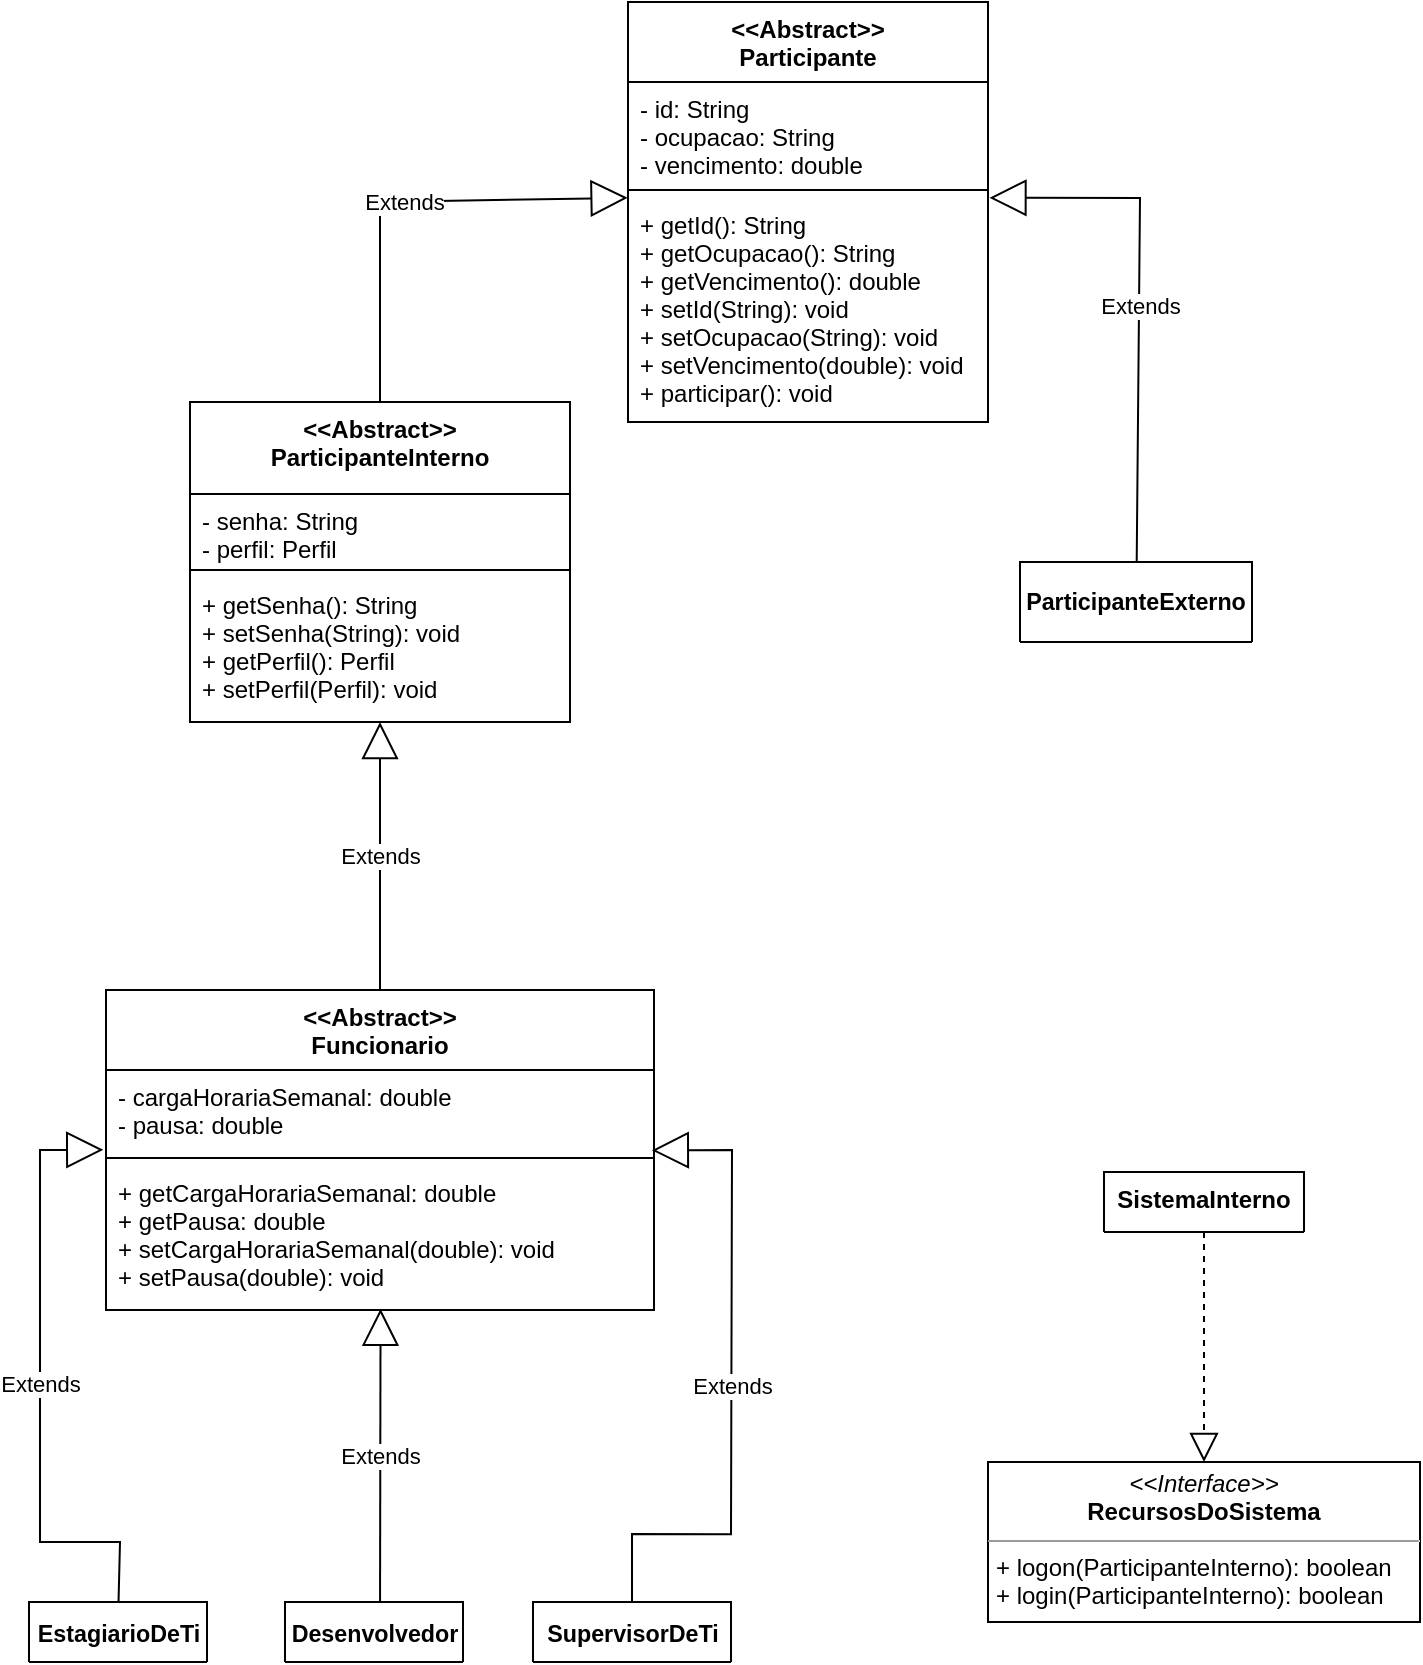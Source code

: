 <mxfile version="20.8.16" type="device"><diagram name="Página-1" id="Página-1"><mxGraphModel dx="1434" dy="854" grid="1" gridSize="10" guides="1" tooltips="1" connect="1" arrows="1" fold="1" page="1" pageScale="1" pageWidth="827" pageHeight="1169" math="0" shadow="0"><root><mxCell id="0"/><mxCell id="1" parent="0"/><UserObject label="&lt;div style=&quot;&quot;&gt;&lt;span style=&quot;font-size: 11.64px;&quot;&gt;&lt;b&gt;ParticipanteExterno&lt;/b&gt;&lt;/span&gt;&lt;/div&gt;" tags="Background" id="7"><mxCell style="verticalAlign=middle;align=center;vsdxID=5;fillColor=#ffffff;gradientColor=none;shape=stencil(UzV2Ls5ILEhVNTIoLinKz04tz0wpyVA1dlE1MsrMy0gtyiwBslSNXVWNndPyi1LTi/JL81Ig/IJEkEoQKze/DGRCBUSfAUiHkUElhGdoAOG7QZTmZObhVIpHIcwUMpSiOQDIQDg8LTMnB+JvuDwVfEWKC9BsBzLQgxkoBIkiY1cA);strokeColor=#000000;spacingTop=-3;spacingBottom=-3;spacingLeft=-3;spacingRight=-3;points=[];labelBackgroundColor=none;rounded=0;html=1;whiteSpace=wrap;" parent="1" vertex="1"><mxGeometry x="520" y="280" width="116" height="40" as="geometry"/></mxCell></UserObject><UserObject label="&lt;div style=&quot;font-size: 1px&quot;&gt;&lt;font style=&quot;font-size:11.64px;font-family:Helvetica;color:#000000;direction:ltr;letter-spacing:0px;line-height:120%;opacity:1&quot;&gt;&lt;b&gt;SupervisorDeTi&lt;/b&gt;&lt;/font&gt;&lt;/div&gt;" tags="Background" id="8"><mxCell style="verticalAlign=middle;align=center;vsdxID=8;fillColor=#ffffff;gradientColor=none;shape=stencil(UzV2Ls5ILEhVNTIoLinKz04tz0wpyVA1dlE1MsrMy0gtyiwBslSNXVWNndPyi1LTi/JL81Ig/IJEkEoQKze/DGRCBUSfAUiHkUElhGdoAOG7QZTmZObhVIpHIcwUMpSiOQDIQDg8LTMnB+JvuDwVfEWKC9BsBzLQgxkoBIkiY1cA);strokeColor=#000000;spacingTop=-3;spacingBottom=-3;spacingLeft=-3;spacingRight=-3;points=[];labelBackgroundColor=none;rounded=0;html=1;whiteSpace=wrap;" parent="1" vertex="1"><mxGeometry x="276.5" y="800" width="99" height="30" as="geometry"/></mxCell></UserObject><UserObject label="&lt;div style=&quot;font-size: 1px&quot;&gt;&lt;font style=&quot;font-size:11.64px;font-family:Helvetica;color:#000000;direction:ltr;letter-spacing:0px;line-height:120%;opacity:1&quot;&gt;&lt;b&gt;EstagiarioDeTi&lt;/b&gt;&lt;/font&gt;&lt;/div&gt;" tags="Background" id="14"><mxCell style="verticalAlign=middle;align=center;vsdxID=13;fillColor=#ffffff;gradientColor=none;shape=stencil(UzV2Ls5ILEhVNTIoLinKz04tz0wpyVA1dlE1MsrMy0gtyiwBslSNXVWNndPyi1LTi/JL81Ig/IJEkEoQKze/DGRCBUSfAUiHkUElhGdoAOG7QZTmZObhVIpHIcwUMpSiOQDIQDg8LTMnB+JvuDwVfEWKC9BsBzLQgxkoBIkiY1cA);strokeColor=#000000;spacingTop=-3;spacingBottom=-3;spacingLeft=-3;spacingRight=-3;points=[];labelBackgroundColor=none;rounded=0;html=1;whiteSpace=wrap;" parent="1" vertex="1"><mxGeometry x="24.5" y="800" width="89" height="30" as="geometry"/></mxCell></UserObject><UserObject label="&lt;div style=&quot;font-size: 1px&quot;&gt;&lt;font style=&quot;font-size:11.64px;font-family:Helvetica;color:#000000;direction:ltr;letter-spacing:0px;line-height:120%;opacity:1&quot;&gt;&lt;b&gt;Desenvolvedor&lt;/b&gt;&lt;/font&gt;&lt;/div&gt;" tags="Background" id="15"><mxCell style="verticalAlign=middle;align=center;vsdxID=14;fillColor=#ffffff;gradientColor=none;shape=stencil(UzV2Ls5ILEhVNTIoLinKz04tz0wpyVA1dlE1MsrMy0gtyiwBslSNXVWNndPyi1LTi/JL81Ig/IJEkEoQKze/DGRCBUSfAUiHkUElhGdoAOG7QZTmZObhVIpHIcwUMpSiOQDIQDg8LTMnB+JvuDwVfEWKC9BsBzLQgxkoBIkiY1cA);strokeColor=#000000;spacingTop=-3;spacingBottom=-3;spacingLeft=-3;spacingRight=-3;points=[];labelBackgroundColor=none;rounded=0;html=1;whiteSpace=wrap;" parent="1" vertex="1"><mxGeometry x="152.5" y="800" width="89" height="30" as="geometry"/></mxCell></UserObject><mxCell id="18" parent="1" vertex="1"><mxGeometry x="382.5" y="570" as="geometry"/></mxCell><mxCell id="uLGphYnBeGPU7LkEW4Xn-29" value="&lt;&lt;Abstract&gt;&gt;&#10;Participante" style="swimlane;fontStyle=1;align=center;verticalAlign=top;childLayout=stackLayout;horizontal=1;startSize=40;horizontalStack=0;resizeParent=1;resizeParentMax=0;resizeLast=0;collapsible=1;marginBottom=0;" parent="1" vertex="1"><mxGeometry x="324" width="180" height="210" as="geometry"/></mxCell><mxCell id="uLGphYnBeGPU7LkEW4Xn-30" value="- id: String&#10;- ocupacao: String&#10;- vencimento: double" style="text;strokeColor=none;fillColor=none;align=left;verticalAlign=top;spacingLeft=4;spacingRight=4;overflow=hidden;rotatable=0;points=[[0,0.5],[1,0.5]];portConstraint=eastwest;" parent="uLGphYnBeGPU7LkEW4Xn-29" vertex="1"><mxGeometry y="40" width="180" height="50" as="geometry"/></mxCell><mxCell id="uLGphYnBeGPU7LkEW4Xn-31" value="" style="line;strokeWidth=1;fillColor=none;align=left;verticalAlign=middle;spacingTop=-1;spacingLeft=3;spacingRight=3;rotatable=0;labelPosition=right;points=[];portConstraint=eastwest;strokeColor=inherit;" parent="uLGphYnBeGPU7LkEW4Xn-29" vertex="1"><mxGeometry y="90" width="180" height="8" as="geometry"/></mxCell><mxCell id="uLGphYnBeGPU7LkEW4Xn-32" value="+ getId(): String&#10;+ getOcupacao(): String&#10;+ getVencimento(): double&#10;+ setId(String): void&#10;+ setOcupacao(String): void&#10;+ setVencimento(double): void&#10;+ participar(): void" style="text;strokeColor=none;fillColor=none;align=left;verticalAlign=top;spacingLeft=4;spacingRight=4;overflow=hidden;rotatable=0;points=[[0,0.5],[1,0.5]];portConstraint=eastwest;" parent="uLGphYnBeGPU7LkEW4Xn-29" vertex="1"><mxGeometry y="98" width="180" height="112" as="geometry"/></mxCell><mxCell id="uLGphYnBeGPU7LkEW4Xn-45" value="SistemaInterno" style="swimlane;fontStyle=1;align=center;verticalAlign=top;childLayout=stackLayout;horizontal=1;startSize=40;horizontalStack=0;resizeParent=1;resizeParentMax=0;resizeLast=0;collapsible=1;marginBottom=0;" parent="1" vertex="1"><mxGeometry x="562" y="585" width="100" height="30" as="geometry"/></mxCell><mxCell id="h6HXLUseZMZKks0XLgMp-23" value="&lt;&lt;Abstract&gt;&gt;&#10;ParticipanteInterno" style="swimlane;fontStyle=1;align=center;verticalAlign=top;childLayout=stackLayout;horizontal=1;startSize=46;horizontalStack=0;resizeParent=1;resizeParentMax=0;resizeLast=0;collapsible=1;marginBottom=0;" parent="1" vertex="1"><mxGeometry x="105" y="200" width="190" height="160" as="geometry"/></mxCell><mxCell id="h6HXLUseZMZKks0XLgMp-24" value="- senha: String&#10;- perfil: Perfil" style="text;strokeColor=none;fillColor=none;align=left;verticalAlign=top;spacingLeft=4;spacingRight=4;overflow=hidden;rotatable=0;points=[[0,0.5],[1,0.5]];portConstraint=eastwest;" parent="h6HXLUseZMZKks0XLgMp-23" vertex="1"><mxGeometry y="46" width="190" height="34" as="geometry"/></mxCell><mxCell id="h6HXLUseZMZKks0XLgMp-25" value="" style="line;strokeWidth=1;fillColor=none;align=left;verticalAlign=middle;spacingTop=-1;spacingLeft=3;spacingRight=3;rotatable=0;labelPosition=right;points=[];portConstraint=eastwest;strokeColor=inherit;" parent="h6HXLUseZMZKks0XLgMp-23" vertex="1"><mxGeometry y="80" width="190" height="8" as="geometry"/></mxCell><mxCell id="h6HXLUseZMZKks0XLgMp-26" value="+ getSenha(): String&#10;+ setSenha(String): void&#10;+ getPerfil(): Perfil&#10;+ setPerfil(Perfil): void" style="text;strokeColor=none;fillColor=none;align=left;verticalAlign=top;spacingLeft=4;spacingRight=4;overflow=hidden;rotatable=0;points=[[0,0.5],[1,0.5]];portConstraint=eastwest;" parent="h6HXLUseZMZKks0XLgMp-23" vertex="1"><mxGeometry y="88" width="190" height="72" as="geometry"/></mxCell><mxCell id="h6HXLUseZMZKks0XLgMp-27" value="&lt;&lt;Abstract&gt;&gt;&#10;Funcionario" style="swimlane;fontStyle=1;align=center;verticalAlign=top;childLayout=stackLayout;horizontal=1;startSize=40;horizontalStack=0;resizeParent=1;resizeParentMax=0;resizeLast=0;collapsible=1;marginBottom=0;" parent="1" vertex="1"><mxGeometry x="63" y="494" width="274" height="160" as="geometry"/></mxCell><mxCell id="h6HXLUseZMZKks0XLgMp-28" value="- cargaHorariaSemanal: double&#10;- pausa: double" style="text;strokeColor=none;fillColor=none;align=left;verticalAlign=top;spacingLeft=4;spacingRight=4;overflow=hidden;rotatable=0;points=[[0,0.5],[1,0.5]];portConstraint=eastwest;" parent="h6HXLUseZMZKks0XLgMp-27" vertex="1"><mxGeometry y="40" width="274" height="40" as="geometry"/></mxCell><mxCell id="h6HXLUseZMZKks0XLgMp-29" value="" style="line;strokeWidth=1;fillColor=none;align=left;verticalAlign=middle;spacingTop=-1;spacingLeft=3;spacingRight=3;rotatable=0;labelPosition=right;points=[];portConstraint=eastwest;strokeColor=inherit;" parent="h6HXLUseZMZKks0XLgMp-27" vertex="1"><mxGeometry y="80" width="274" height="8" as="geometry"/></mxCell><mxCell id="h6HXLUseZMZKks0XLgMp-30" value="+ getCargaHorariaSemanal: double&#10;+ getPausa: double&#10;+ setCargaHorariaSemanal(double): void&#10;+ setPausa(double): void" style="text;strokeColor=none;fillColor=none;align=left;verticalAlign=top;spacingLeft=4;spacingRight=4;overflow=hidden;rotatable=0;points=[[0,0.5],[1,0.5]];portConstraint=eastwest;" parent="h6HXLUseZMZKks0XLgMp-27" vertex="1"><mxGeometry y="88" width="274" height="72" as="geometry"/></mxCell><mxCell id="h6HXLUseZMZKks0XLgMp-41" value="Extends" style="endArrow=block;endSize=16;endFill=0;html=1;rounded=0;exitX=0.5;exitY=0;exitDx=0;exitDy=0;entryX=-0.001;entryY=-0.001;entryDx=0;entryDy=0;entryPerimeter=0;" parent="1" source="h6HXLUseZMZKks0XLgMp-23" target="uLGphYnBeGPU7LkEW4Xn-32" edge="1"><mxGeometry width="160" relative="1" as="geometry"><mxPoint x="280" y="300" as="sourcePoint"/><mxPoint x="440" y="300" as="targetPoint"/><Array as="points"><mxPoint x="200" y="100"/></Array></mxGeometry></mxCell><mxCell id="h6HXLUseZMZKks0XLgMp-43" value="Extends" style="endArrow=block;endSize=16;endFill=0;html=1;rounded=0;exitX=0.5;exitY=0;exitDx=0;exitDy=0;entryX=0.5;entryY=1;entryDx=0;entryDy=0;entryPerimeter=0;" parent="1" source="h6HXLUseZMZKks0XLgMp-27" target="h6HXLUseZMZKks0XLgMp-26" edge="1"><mxGeometry width="160" relative="1" as="geometry"><mxPoint x="280" y="550" as="sourcePoint"/><mxPoint x="440" y="550" as="targetPoint"/></mxGeometry></mxCell><mxCell id="h6HXLUseZMZKks0XLgMp-47" value="Extends" style="endArrow=block;endSize=16;endFill=0;html=1;rounded=0;entryX=-0.005;entryY=0.997;entryDx=0;entryDy=0;entryPerimeter=0;exitX=0.503;exitY=0.002;exitDx=0;exitDy=0;exitPerimeter=0;" parent="1" source="14" target="h6HXLUseZMZKks0XLgMp-28" edge="1"><mxGeometry width="160" relative="1" as="geometry"><mxPoint x="150" y="720" as="sourcePoint"/><mxPoint x="310" y="720" as="targetPoint"/><Array as="points"><mxPoint x="70" y="770"/><mxPoint x="30" y="770"/><mxPoint x="30" y="574"/></Array></mxGeometry></mxCell><mxCell id="h6HXLUseZMZKks0XLgMp-50" value="Extends" style="endArrow=block;endSize=16;endFill=0;html=1;rounded=0;exitX=0.5;exitY=0.002;exitDx=0;exitDy=0;exitPerimeter=0;entryX=0.996;entryY=1.004;entryDx=0;entryDy=0;entryPerimeter=0;" parent="1" source="8" target="h6HXLUseZMZKks0XLgMp-28" edge="1"><mxGeometry width="160" relative="1" as="geometry"><mxPoint x="333" y="785" as="sourcePoint"/><mxPoint x="343" y="570" as="targetPoint"/><Array as="points"><mxPoint x="326" y="766"/><mxPoint x="375.5" y="766.16"/><mxPoint x="376" y="574"/></Array></mxGeometry></mxCell><mxCell id="h6HXLUseZMZKks0XLgMp-51" value="Extends" style="endArrow=block;endSize=16;endFill=0;html=1;rounded=0;entryX=0.501;entryY=0.991;entryDx=0;entryDy=0;entryPerimeter=0;exitX=0.534;exitY=0;exitDx=0;exitDy=0;exitPerimeter=0;" parent="1" source="15" target="h6HXLUseZMZKks0XLgMp-30" edge="1"><mxGeometry width="160" relative="1" as="geometry"><mxPoint x="20" y="720" as="sourcePoint"/><mxPoint x="180" y="720" as="targetPoint"/></mxGeometry></mxCell><mxCell id="h6HXLUseZMZKks0XLgMp-52" value="Extends" style="endArrow=block;endSize=16;endFill=0;html=1;rounded=0;entryX=1.004;entryY=-0.001;entryDx=0;entryDy=0;entryPerimeter=0;exitX=0.503;exitY=0;exitDx=0;exitDy=0;exitPerimeter=0;" parent="1" source="7" target="uLGphYnBeGPU7LkEW4Xn-32" edge="1"><mxGeometry width="160" relative="1" as="geometry"><mxPoint x="310" y="230" as="sourcePoint"/><mxPoint x="470" y="230" as="targetPoint"/><Array as="points"><mxPoint x="580" y="98"/></Array></mxGeometry></mxCell><mxCell id="hCsbKCHR1YoaGnMRs1l9-19" value="&lt;p style=&quot;margin:0px;margin-top:4px;text-align:center;&quot;&gt;&lt;i&gt;&amp;lt;&amp;lt;Interface&amp;gt;&amp;gt;&lt;/i&gt;&lt;br&gt;&lt;b style=&quot;border-color: var(--border-color);&quot;&gt;RecursosDoSistema&lt;/b&gt;&lt;br&gt;&lt;/p&gt;&lt;hr size=&quot;1&quot;&gt;&lt;p style=&quot;margin:0px;margin-left:4px;&quot;&gt;+ logon(ParticipanteInterno): boolean&lt;br style=&quot;border-color: var(--border-color); padding: 0px; margin: 0px;&quot;&gt;+ login(ParticipanteInterno): boolean&lt;/p&gt;" style="verticalAlign=top;align=left;overflow=fill;fontSize=12;fontFamily=Helvetica;html=1;" vertex="1" parent="1"><mxGeometry x="504" y="730" width="216" height="80" as="geometry"/></mxCell><mxCell id="hCsbKCHR1YoaGnMRs1l9-20" value="" style="endArrow=block;dashed=1;endFill=0;endSize=12;html=1;rounded=0;exitX=0.5;exitY=1;exitDx=0;exitDy=0;entryX=0.5;entryY=0;entryDx=0;entryDy=0;" edge="1" parent="1" source="uLGphYnBeGPU7LkEW4Xn-45" target="hCsbKCHR1YoaGnMRs1l9-19"><mxGeometry width="160" relative="1" as="geometry"><mxPoint x="490" y="740" as="sourcePoint"/><mxPoint x="650" y="740" as="targetPoint"/></mxGeometry></mxCell></root></mxGraphModel></diagram></mxfile>